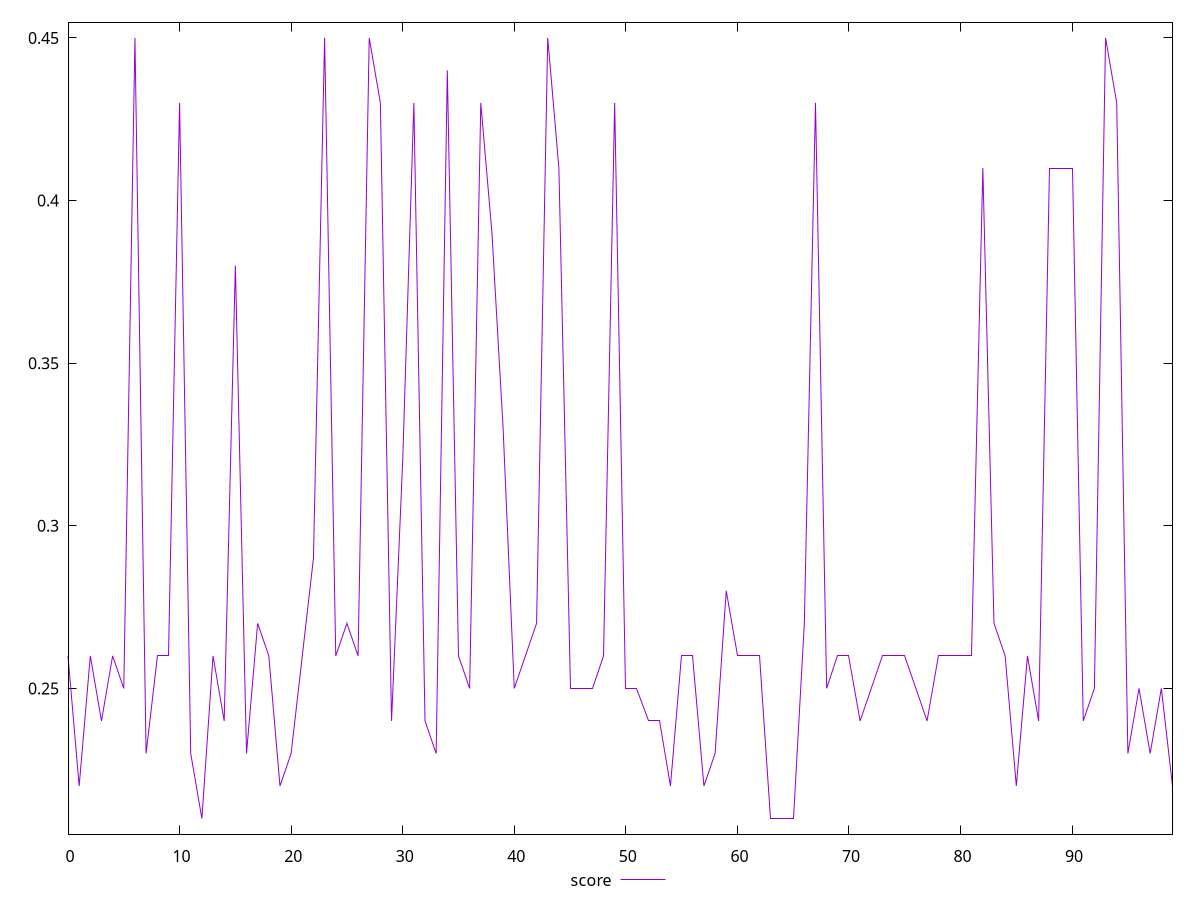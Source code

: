 reset

$score <<EOF
0 0.26
1 0.22
2 0.26
3 0.24
4 0.26
5 0.25
6 0.45
7 0.23
8 0.26
9 0.26
10 0.43
11 0.23
12 0.21
13 0.26
14 0.24
15 0.38
16 0.23
17 0.27
18 0.26
19 0.22
20 0.23
21 0.26
22 0.29
23 0.45
24 0.26
25 0.27
26 0.26
27 0.45
28 0.43
29 0.24
30 0.32
31 0.43
32 0.24
33 0.23
34 0.44
35 0.26
36 0.25
37 0.43
38 0.39
39 0.33
40 0.25
41 0.26
42 0.27
43 0.45
44 0.41
45 0.25
46 0.25
47 0.25
48 0.26
49 0.43
50 0.25
51 0.25
52 0.24
53 0.24
54 0.22
55 0.26
56 0.26
57 0.22
58 0.23
59 0.28
60 0.26
61 0.26
62 0.26
63 0.21
64 0.21
65 0.21
66 0.27
67 0.43
68 0.25
69 0.26
70 0.26
71 0.24
72 0.25
73 0.26
74 0.26
75 0.26
76 0.25
77 0.24
78 0.26
79 0.26
80 0.26
81 0.26
82 0.41
83 0.27
84 0.26
85 0.22
86 0.26
87 0.24
88 0.41
89 0.41
90 0.41
91 0.24
92 0.25
93 0.45
94 0.43
95 0.23
96 0.25
97 0.23
98 0.25
99 0.22
EOF

set key outside below
set xrange [0:99]
set yrange [0.2052:0.45480000000000004]
set trange [0.2052:0.45480000000000004]
set terminal svg size 640, 500 enhanced background rgb 'white'
set output "report_00015_2021-02-09T16-11-33.973Z/uses-text-compression/samples/pages+cached+noadtech+nomedia/score/values.svg"

plot $score title "score" with line

reset
